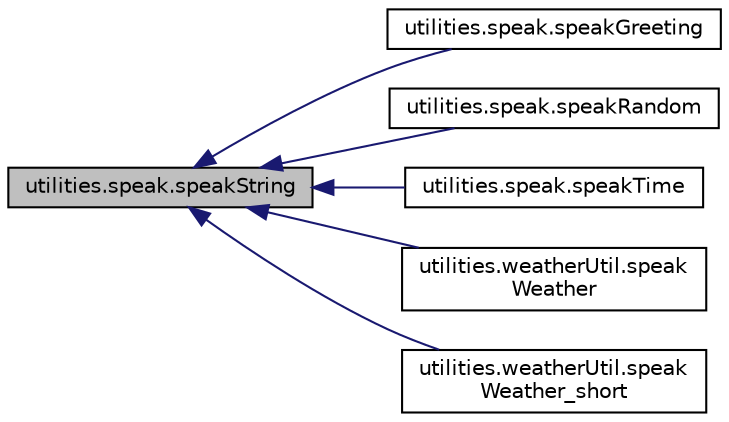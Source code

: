 digraph "utilities.speak.speakString"
{
  edge [fontname="Helvetica",fontsize="10",labelfontname="Helvetica",labelfontsize="10"];
  node [fontname="Helvetica",fontsize="10",shape=record];
  rankdir="LR";
  Node1 [label="utilities.speak.speakString",height=0.2,width=0.4,color="black", fillcolor="grey75", style="filled" fontcolor="black"];
  Node1 -> Node2 [dir="back",color="midnightblue",fontsize="10",style="solid",fontname="Helvetica"];
  Node2 [label="utilities.speak.speakGreeting",height=0.2,width=0.4,color="black", fillcolor="white", style="filled",URL="$namespaceutilities_1_1speak.html#ac3682efcea60c72fff2485edf7658e3e"];
  Node1 -> Node3 [dir="back",color="midnightblue",fontsize="10",style="solid",fontname="Helvetica"];
  Node3 [label="utilities.speak.speakRandom",height=0.2,width=0.4,color="black", fillcolor="white", style="filled",URL="$namespaceutilities_1_1speak.html#a189006bcadd491fdc0e6a2d77849091d"];
  Node1 -> Node4 [dir="back",color="midnightblue",fontsize="10",style="solid",fontname="Helvetica"];
  Node4 [label="utilities.speak.speakTime",height=0.2,width=0.4,color="black", fillcolor="white", style="filled",URL="$namespaceutilities_1_1speak.html#ac4d5e22bd69ce2d4ab612a29d1f65685"];
  Node1 -> Node5 [dir="back",color="midnightblue",fontsize="10",style="solid",fontname="Helvetica"];
  Node5 [label="utilities.weatherUtil.speak\lWeather",height=0.2,width=0.4,color="black", fillcolor="white", style="filled",URL="$namespaceutilities_1_1weatherUtil.html#a56139310722e41bbe3dc7b40ec1df87e"];
  Node1 -> Node6 [dir="back",color="midnightblue",fontsize="10",style="solid",fontname="Helvetica"];
  Node6 [label="utilities.weatherUtil.speak\lWeather_short",height=0.2,width=0.4,color="black", fillcolor="white", style="filled",URL="$namespaceutilities_1_1weatherUtil.html#a11cd2ff52c058bfcf746b86d6ee8cb30"];
}
